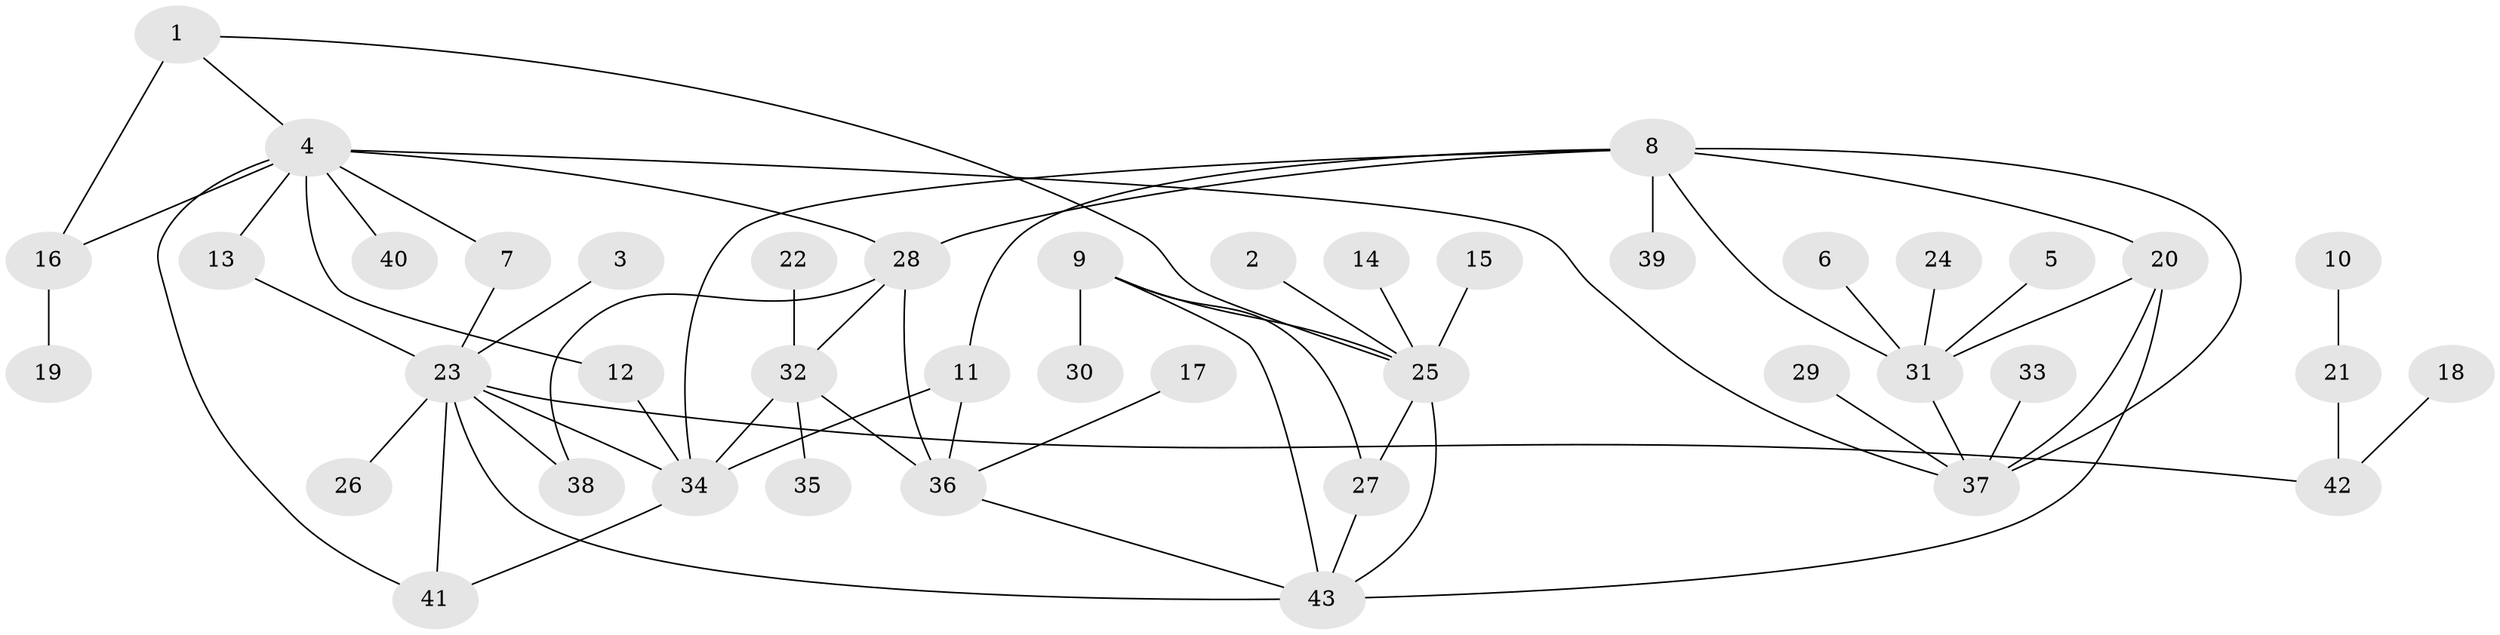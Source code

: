 // original degree distribution, {5: 0.03488372093023256, 9: 0.023255813953488372, 6: 0.03488372093023256, 8: 0.05813953488372093, 4: 0.05813953488372093, 12: 0.023255813953488372, 3: 0.046511627906976744, 7: 0.011627906976744186, 1: 0.5813953488372093, 2: 0.12790697674418605}
// Generated by graph-tools (version 1.1) at 2025/02/03/09/25 03:02:49]
// undirected, 43 vertices, 63 edges
graph export_dot {
graph [start="1"]
  node [color=gray90,style=filled];
  1;
  2;
  3;
  4;
  5;
  6;
  7;
  8;
  9;
  10;
  11;
  12;
  13;
  14;
  15;
  16;
  17;
  18;
  19;
  20;
  21;
  22;
  23;
  24;
  25;
  26;
  27;
  28;
  29;
  30;
  31;
  32;
  33;
  34;
  35;
  36;
  37;
  38;
  39;
  40;
  41;
  42;
  43;
  1 -- 4 [weight=1.0];
  1 -- 16 [weight=2.0];
  1 -- 25 [weight=1.0];
  2 -- 25 [weight=1.0];
  3 -- 23 [weight=1.0];
  4 -- 7 [weight=1.0];
  4 -- 12 [weight=1.0];
  4 -- 13 [weight=1.0];
  4 -- 16 [weight=2.0];
  4 -- 28 [weight=2.0];
  4 -- 37 [weight=1.0];
  4 -- 40 [weight=1.0];
  4 -- 41 [weight=1.0];
  5 -- 31 [weight=1.0];
  6 -- 31 [weight=1.0];
  7 -- 23 [weight=1.0];
  8 -- 11 [weight=1.0];
  8 -- 20 [weight=1.0];
  8 -- 28 [weight=1.0];
  8 -- 31 [weight=1.0];
  8 -- 34 [weight=1.0];
  8 -- 37 [weight=1.0];
  8 -- 39 [weight=1.0];
  9 -- 25 [weight=1.0];
  9 -- 27 [weight=1.0];
  9 -- 30 [weight=1.0];
  9 -- 43 [weight=1.0];
  10 -- 21 [weight=1.0];
  11 -- 34 [weight=1.0];
  11 -- 36 [weight=1.0];
  12 -- 34 [weight=1.0];
  13 -- 23 [weight=1.0];
  14 -- 25 [weight=1.0];
  15 -- 25 [weight=1.0];
  16 -- 19 [weight=1.0];
  17 -- 36 [weight=1.0];
  18 -- 42 [weight=1.0];
  20 -- 31 [weight=1.0];
  20 -- 37 [weight=1.0];
  20 -- 43 [weight=1.0];
  21 -- 42 [weight=1.0];
  22 -- 32 [weight=1.0];
  23 -- 26 [weight=1.0];
  23 -- 34 [weight=1.0];
  23 -- 38 [weight=1.0];
  23 -- 41 [weight=2.0];
  23 -- 42 [weight=1.0];
  23 -- 43 [weight=1.0];
  24 -- 31 [weight=1.0];
  25 -- 27 [weight=1.0];
  25 -- 43 [weight=1.0];
  27 -- 43 [weight=1.0];
  28 -- 32 [weight=2.0];
  28 -- 36 [weight=1.0];
  28 -- 38 [weight=1.0];
  29 -- 37 [weight=1.0];
  31 -- 37 [weight=1.0];
  32 -- 34 [weight=1.0];
  32 -- 35 [weight=1.0];
  32 -- 36 [weight=2.0];
  33 -- 37 [weight=1.0];
  34 -- 41 [weight=2.0];
  36 -- 43 [weight=1.0];
}
